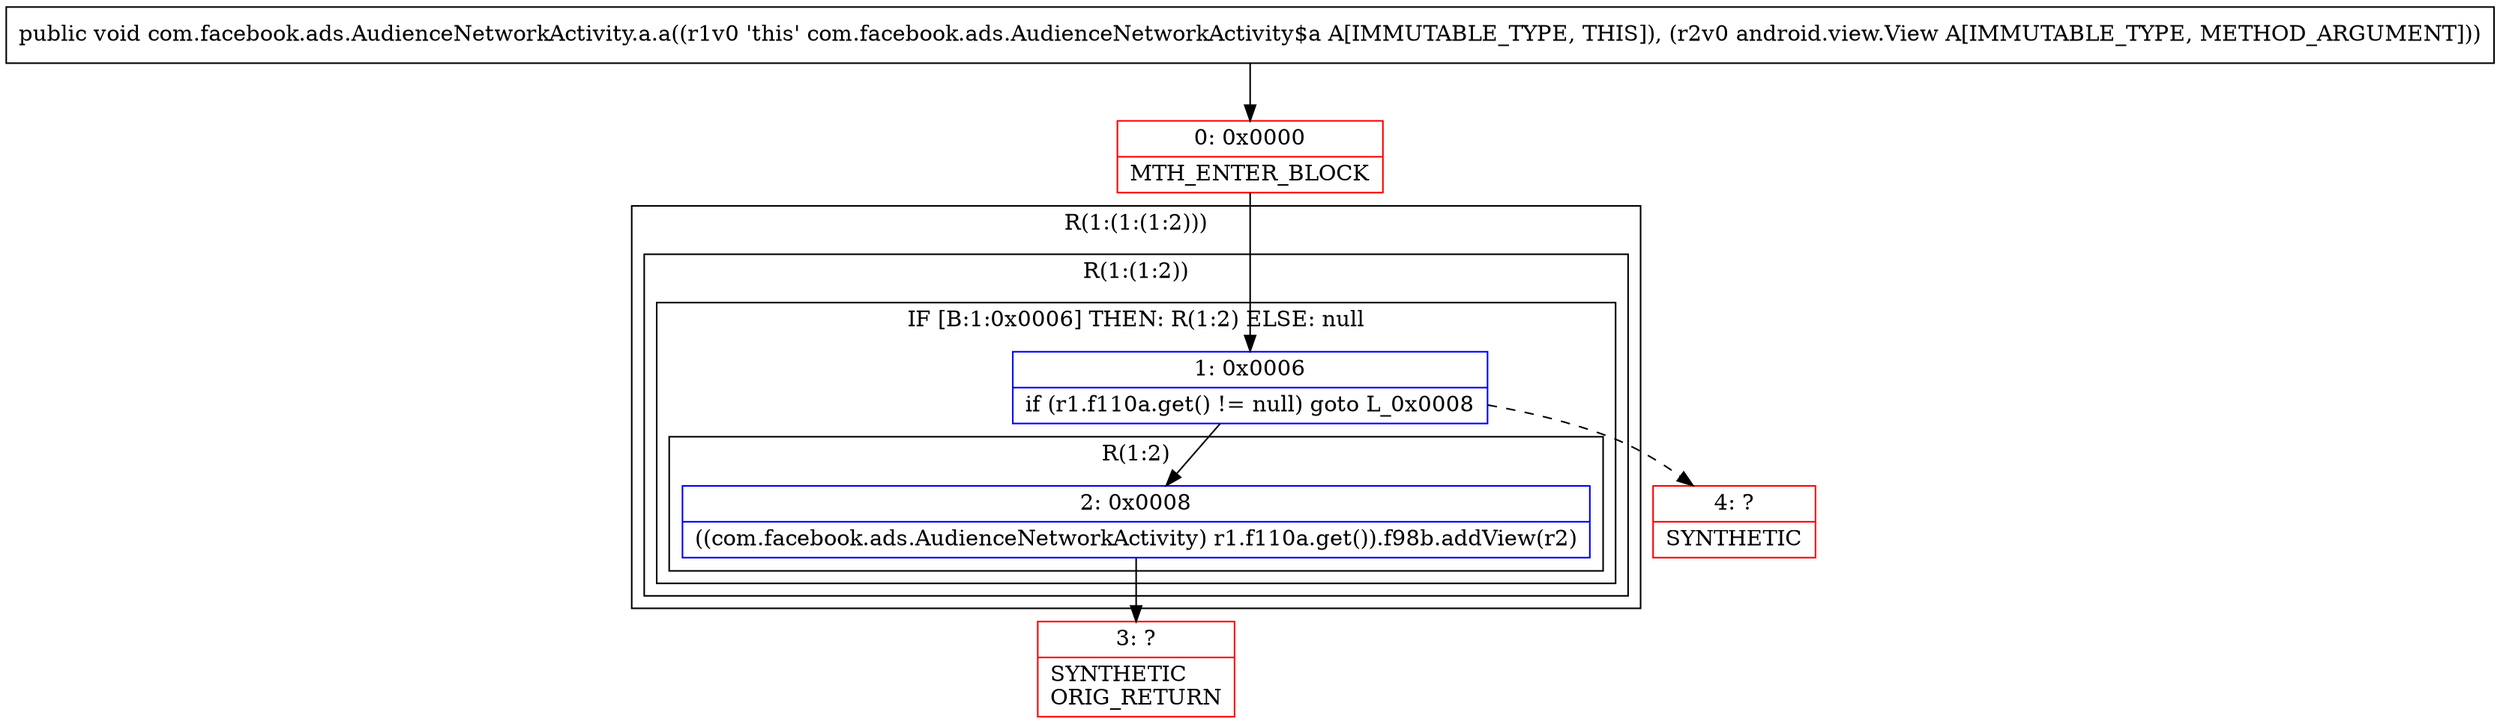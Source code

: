 digraph "CFG forcom.facebook.ads.AudienceNetworkActivity.a.a(Landroid\/view\/View;)V" {
subgraph cluster_Region_1915447866 {
label = "R(1:(1:(1:2)))";
node [shape=record,color=blue];
subgraph cluster_Region_2052562099 {
label = "R(1:(1:2))";
node [shape=record,color=blue];
subgraph cluster_IfRegion_127848956 {
label = "IF [B:1:0x0006] THEN: R(1:2) ELSE: null";
node [shape=record,color=blue];
Node_1 [shape=record,label="{1\:\ 0x0006|if (r1.f110a.get() != null) goto L_0x0008\l}"];
subgraph cluster_Region_1738187461 {
label = "R(1:2)";
node [shape=record,color=blue];
Node_2 [shape=record,label="{2\:\ 0x0008|((com.facebook.ads.AudienceNetworkActivity) r1.f110a.get()).f98b.addView(r2)\l}"];
}
}
}
}
Node_0 [shape=record,color=red,label="{0\:\ 0x0000|MTH_ENTER_BLOCK\l}"];
Node_3 [shape=record,color=red,label="{3\:\ ?|SYNTHETIC\lORIG_RETURN\l}"];
Node_4 [shape=record,color=red,label="{4\:\ ?|SYNTHETIC\l}"];
MethodNode[shape=record,label="{public void com.facebook.ads.AudienceNetworkActivity.a.a((r1v0 'this' com.facebook.ads.AudienceNetworkActivity$a A[IMMUTABLE_TYPE, THIS]), (r2v0 android.view.View A[IMMUTABLE_TYPE, METHOD_ARGUMENT])) }"];
MethodNode -> Node_0;
Node_1 -> Node_2;
Node_1 -> Node_4[style=dashed];
Node_2 -> Node_3;
Node_0 -> Node_1;
}

